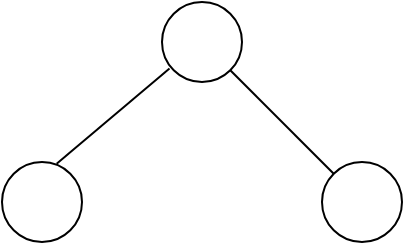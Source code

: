 <mxfile version="15.5.2" type="github">
  <diagram id="_Y1VvN1hTZifHK8EvrtM" name="Page-1">
    <mxGraphModel dx="7" dy="4" grid="1" gridSize="10" guides="1" tooltips="1" connect="1" arrows="1" fold="1" page="1" pageScale="1" pageWidth="827" pageHeight="1169" math="0" shadow="0">
      <root>
        <mxCell id="0" />
        <mxCell id="1" parent="0" />
        <mxCell id="BYd_sPzDUwSqN-KOBVLo-1" value="" style="ellipse;whiteSpace=wrap;html=1;aspect=fixed;" vertex="1" parent="1">
          <mxGeometry x="390" y="30" width="40" height="40" as="geometry" />
        </mxCell>
        <mxCell id="BYd_sPzDUwSqN-KOBVLo-2" value="" style="ellipse;whiteSpace=wrap;html=1;aspect=fixed;" vertex="1" parent="1">
          <mxGeometry x="310" y="110" width="40" height="40" as="geometry" />
        </mxCell>
        <mxCell id="BYd_sPzDUwSqN-KOBVLo-3" value="" style="ellipse;whiteSpace=wrap;html=1;aspect=fixed;" vertex="1" parent="1">
          <mxGeometry x="470" y="110" width="40" height="40" as="geometry" />
        </mxCell>
        <mxCell id="BYd_sPzDUwSqN-KOBVLo-5" value="" style="endArrow=none;html=1;rounded=0;exitX=0.683;exitY=0.021;exitDx=0;exitDy=0;exitPerimeter=0;entryX=0.094;entryY=0.831;entryDx=0;entryDy=0;entryPerimeter=0;" edge="1" parent="1" source="BYd_sPzDUwSqN-KOBVLo-2" target="BYd_sPzDUwSqN-KOBVLo-1">
          <mxGeometry width="50" height="50" relative="1" as="geometry">
            <mxPoint x="360" y="110" as="sourcePoint" />
            <mxPoint x="410" y="60" as="targetPoint" />
          </mxGeometry>
        </mxCell>
        <mxCell id="BYd_sPzDUwSqN-KOBVLo-6" value="" style="endArrow=none;html=1;rounded=0;exitX=1;exitY=1;exitDx=0;exitDy=0;" edge="1" parent="1" source="BYd_sPzDUwSqN-KOBVLo-1" target="BYd_sPzDUwSqN-KOBVLo-3">
          <mxGeometry width="50" height="50" relative="1" as="geometry">
            <mxPoint x="430" y="80" as="sourcePoint" />
            <mxPoint x="480" y="30" as="targetPoint" />
          </mxGeometry>
        </mxCell>
      </root>
    </mxGraphModel>
  </diagram>
</mxfile>
